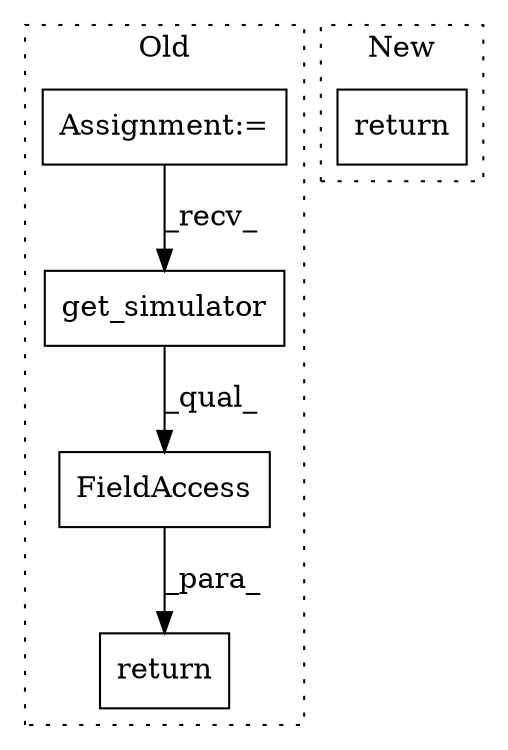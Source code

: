 digraph G {
subgraph cluster0 {
1 [label="get_simulator" a="32" s="6329" l="15" shape="box"];
3 [label="FieldAccess" a="22" s="6357" l="27" shape="box"];
4 [label="Assignment:=" a="7" s="6277" l="17" shape="box"];
5 [label="return" a="41" s="6350" l="7" shape="box"];
label = "Old";
style="dotted";
}
subgraph cluster1 {
2 [label="return" a="41" s="5779" l="7" shape="box"];
label = "New";
style="dotted";
}
1 -> 3 [label="_qual_"];
3 -> 5 [label="_para_"];
4 -> 1 [label="_recv_"];
}